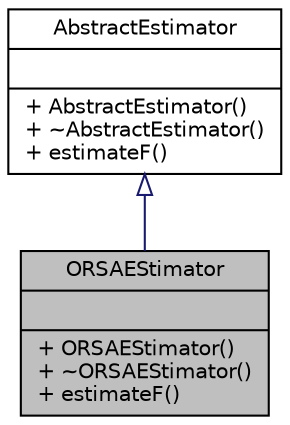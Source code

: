 digraph "ORSAEStimator"
{
  edge [fontname="Helvetica",fontsize="10",labelfontname="Helvetica",labelfontsize="10"];
  node [fontname="Helvetica",fontsize="10",shape=record];
  Node1 [label="{ORSAEStimator\n||+ ORSAEStimator()\l+ ~ORSAEStimator()\l+ estimateF()\l}",height=0.2,width=0.4,color="black", fillcolor="grey75", style="filled", fontcolor="black"];
  Node2 -> Node1 [dir="back",color="midnightblue",fontsize="10",style="solid",arrowtail="onormal",fontname="Helvetica"];
  Node2 [label="{AbstractEstimator\n||+ AbstractEstimator()\l+ ~AbstractEstimator()\l+ estimateF()\l}",height=0.2,width=0.4,color="black", fillcolor="white", style="filled",URL="$classAbstractEstimator.html",tooltip="Interface for fundamental matrix estimation algorithms. "];
}
